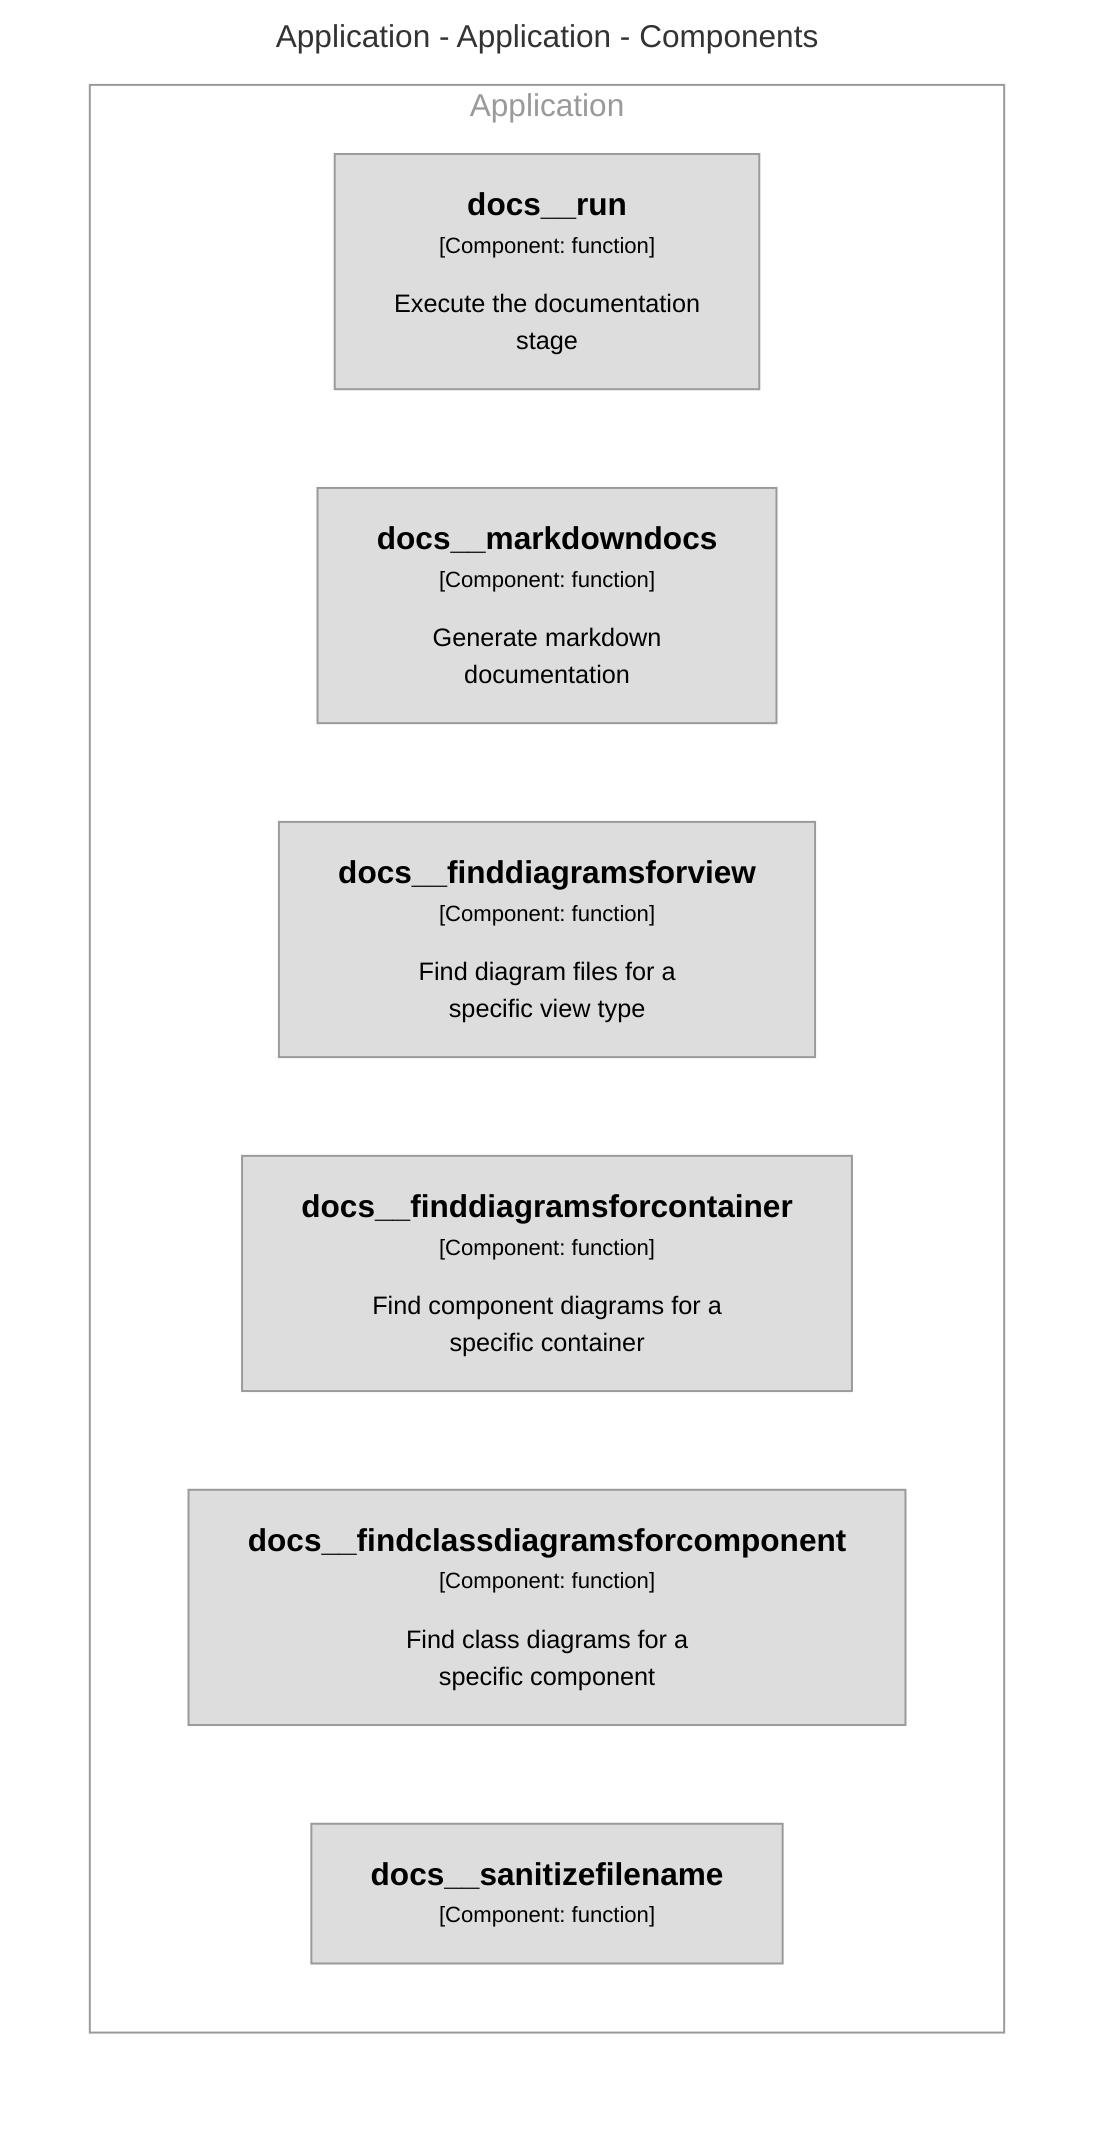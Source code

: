 graph TB
  linkStyle default fill:#ffffff

  subgraph diagram ["Application - Application - Components"]
    style diagram fill:#ffffff,stroke:#ffffff

    subgraph 8 ["Application"]
      style 8 fill:#ffffff,stroke:#9a9a9a,color:#9a9a9a

      33["<div style='font-weight: bold'>docs__run</div><div style='font-size: 70%; margin-top: 0px'>[Component: function]</div><div style='font-size: 80%; margin-top:10px'>Execute the documentation<br />stage</div>"]
      style 33 fill:#dddddd,stroke:#9a9a9a,color:#000000
      64["<div style='font-weight: bold'>docs__markdowndocs</div><div style='font-size: 70%; margin-top: 0px'>[Component: function]</div><div style='font-size: 80%; margin-top:10px'>Generate markdown<br />documentation</div>"]
      style 64 fill:#dddddd,stroke:#9a9a9a,color:#000000
      65["<div style='font-weight: bold'>docs__finddiagramsforview</div><div style='font-size: 70%; margin-top: 0px'>[Component: function]</div><div style='font-size: 80%; margin-top:10px'>Find diagram files for a<br />specific view type</div>"]
      style 65 fill:#dddddd,stroke:#9a9a9a,color:#000000
      66["<div style='font-weight: bold'>docs__finddiagramsforcontainer</div><div style='font-size: 70%; margin-top: 0px'>[Component: function]</div><div style='font-size: 80%; margin-top:10px'>Find component diagrams for a<br />specific container</div>"]
      style 66 fill:#dddddd,stroke:#9a9a9a,color:#000000
      67["<div style='font-weight: bold'>docs__findclassdiagramsforcomponent</div><div style='font-size: 70%; margin-top: 0px'>[Component: function]</div><div style='font-size: 80%; margin-top:10px'>Find class diagrams for a<br />specific component</div>"]
      style 67 fill:#dddddd,stroke:#9a9a9a,color:#000000
      68["<div style='font-weight: bold'>docs__sanitizefilename</div><div style='font-size: 70%; margin-top: 0px'>[Component: function]</div>"]
      style 68 fill:#dddddd,stroke:#9a9a9a,color:#000000
    end

  end